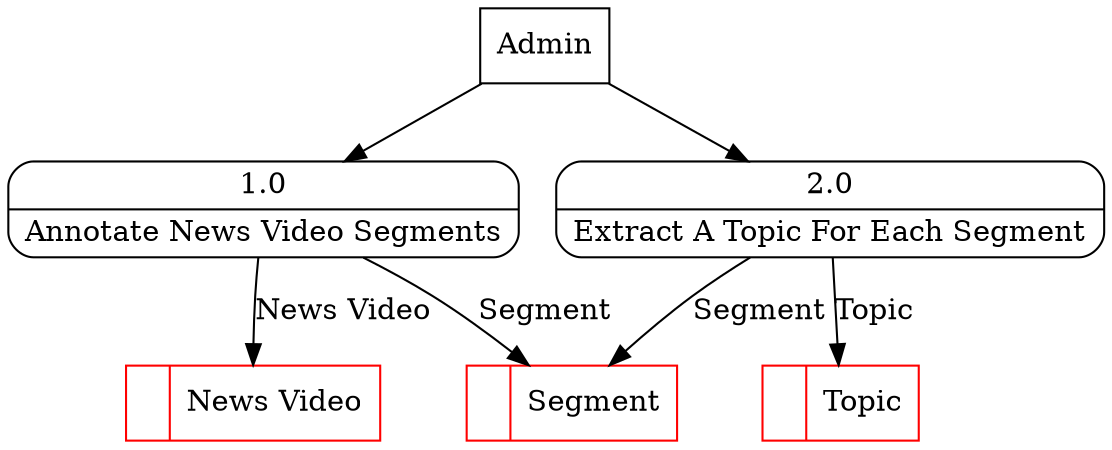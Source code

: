 digraph dfd2{ 
node[shape=record]
200 [label="<f0>  |<f1> Segment " color=red];
201 [label="<f0>  |<f1> Topic " color=red];
202 [label="<f0>  |<f1> News Video " color=red];
203 [label="Admin" shape=box];
204 [label="{<f0> 1.0|<f1> Annotate News Video Segments }" shape=Mrecord];
205 [label="{<f0> 2.0|<f1> Extract A Topic For Each Segment }" shape=Mrecord];
203 -> 204
203 -> 205
204 -> 200 [label="Segment"]
205 -> 201 [label="Topic"]
205 -> 200 [label="Segment"]
204 -> 202 [label="News Video"]
}